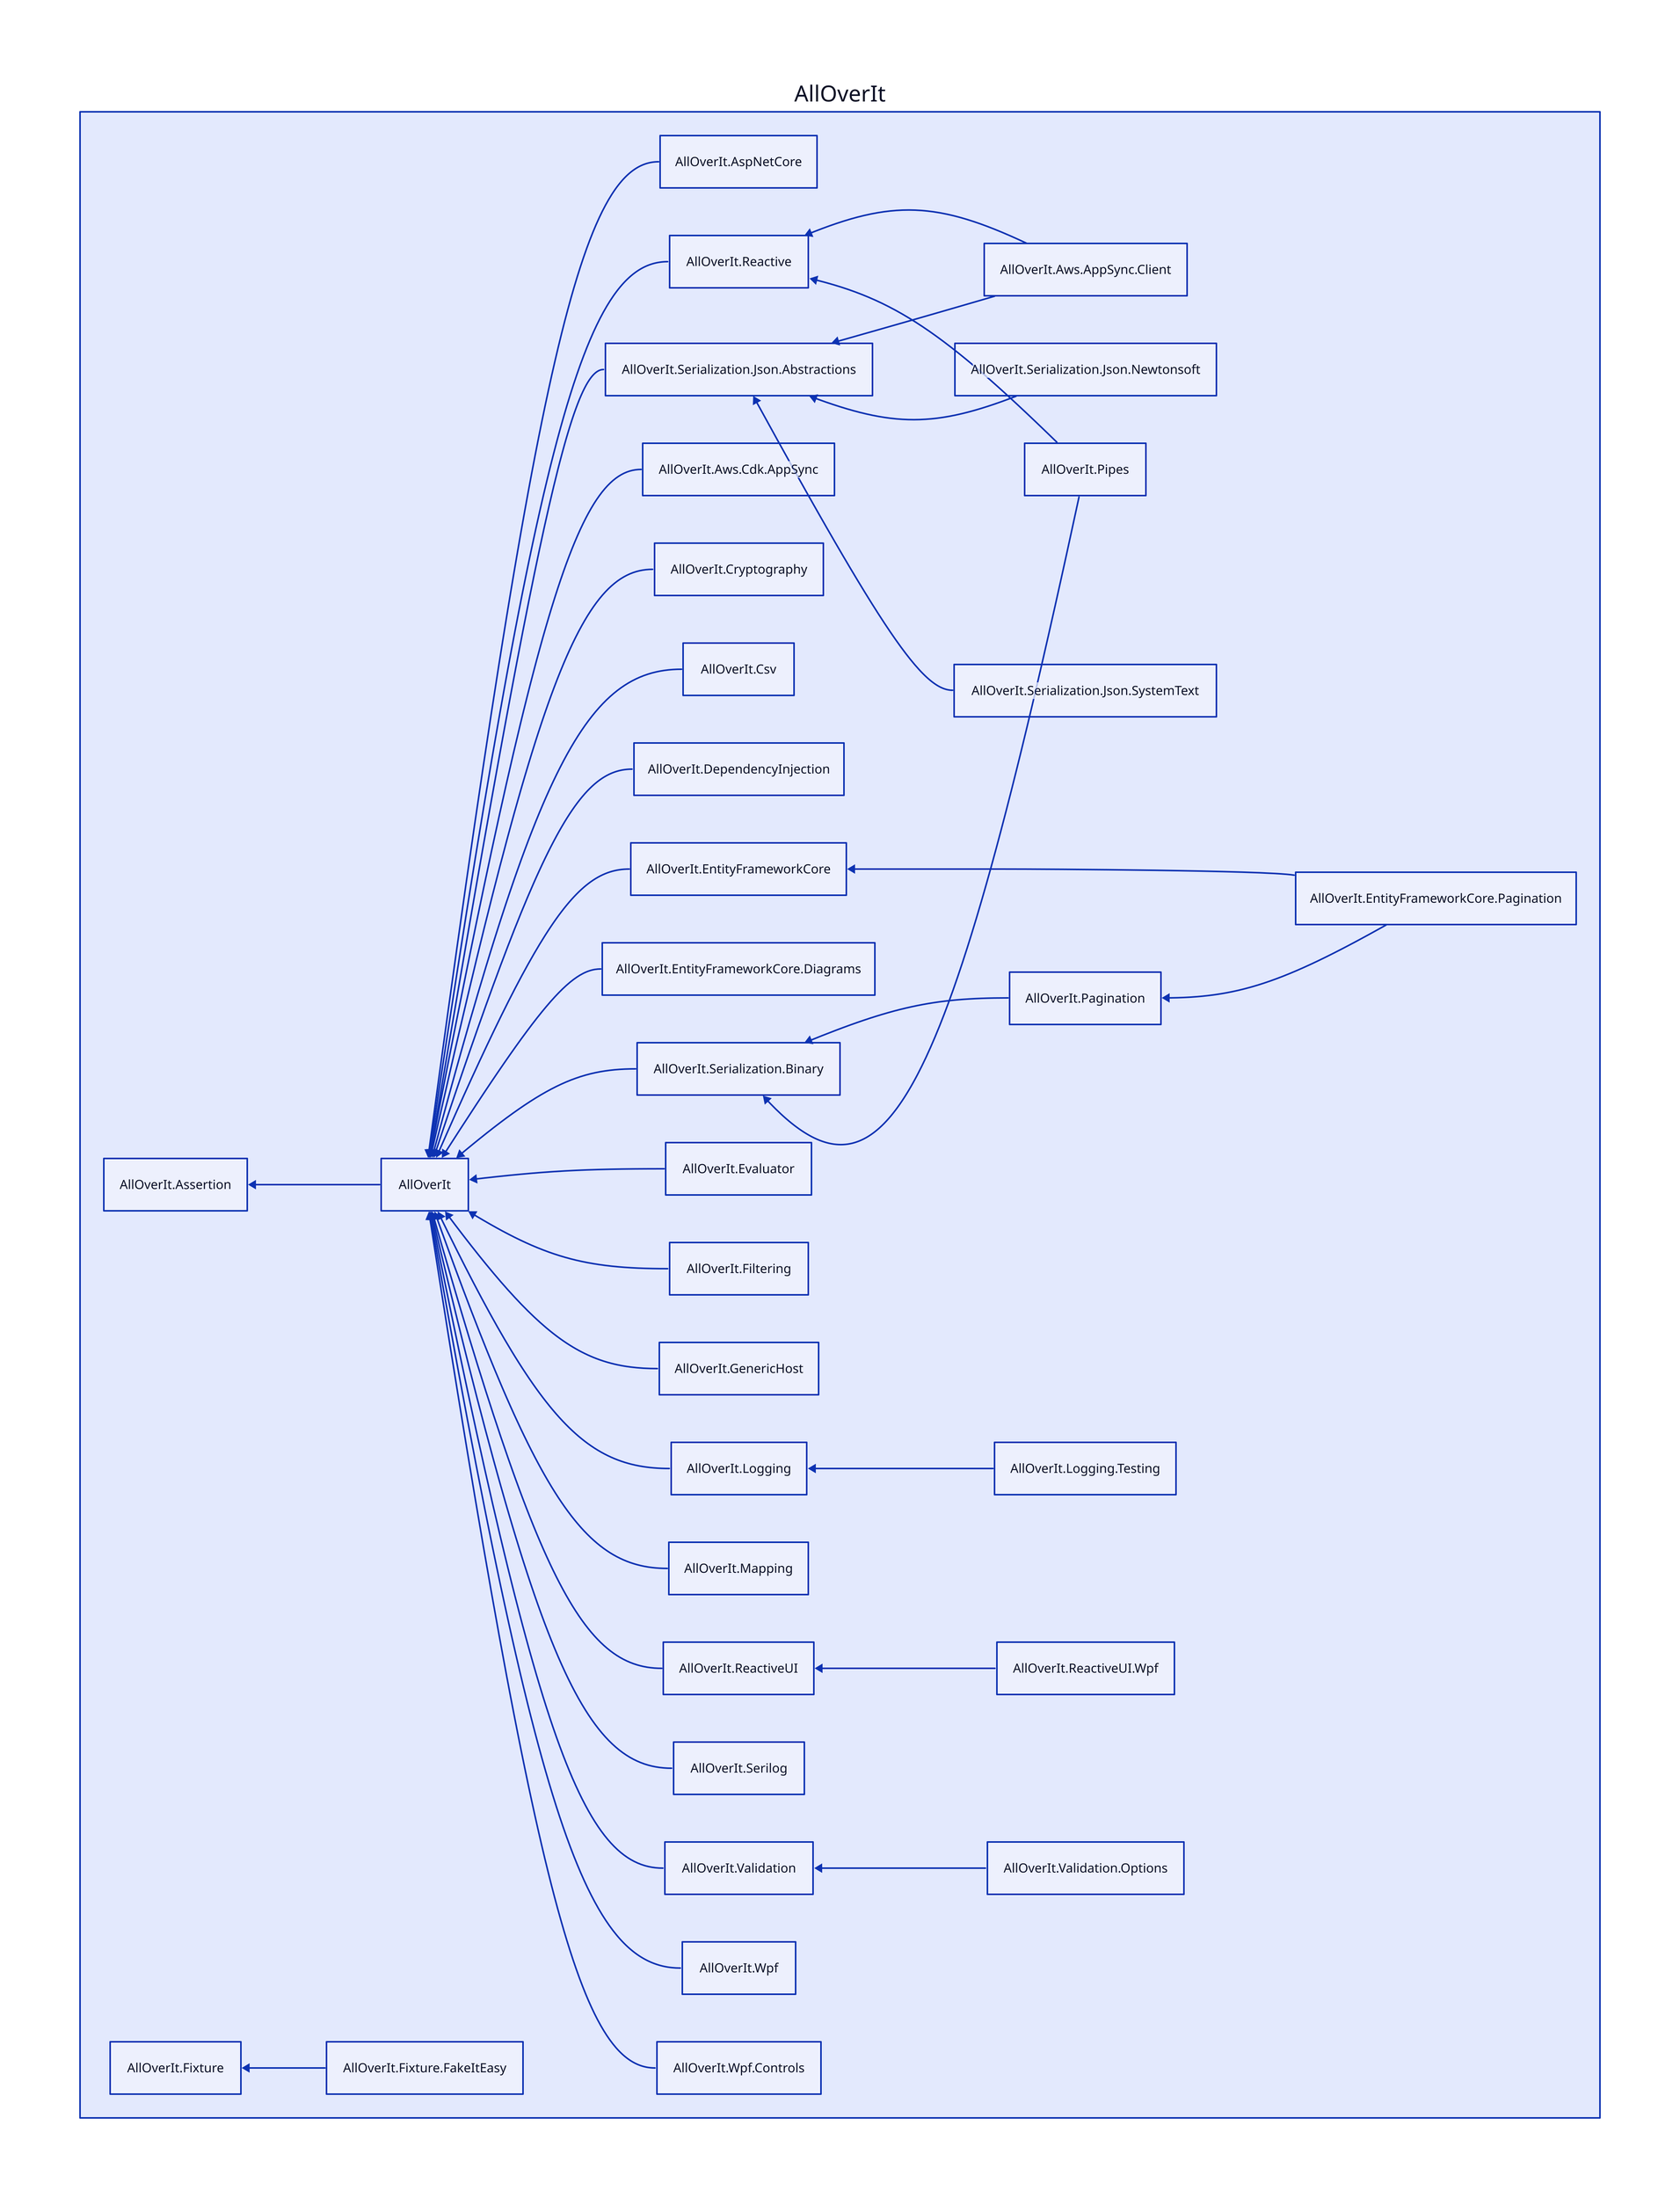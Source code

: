 direction: left

aoi: AllOverIt
aoi.alloverit: AllOverIt
aoi.alloverit-assertion: AllOverIt.Assertion
aoi.alloverit-assertion <- aoi.alloverit
aoi.alloverit-aspnetcore: AllOverIt.AspNetCore
aoi.alloverit <- aoi.alloverit-aspnetcore
aoi.alloverit-aws-appsync-client: AllOverIt.Aws.AppSync.Client
aoi.alloverit-reactive: AllOverIt.Reactive
aoi.alloverit <- aoi.alloverit-reactive
aoi.alloverit-reactive <- aoi.alloverit-aws-appsync-client
aoi.alloverit-serialization-json-abstractions: AllOverIt.Serialization.Json.Abstractions
aoi.alloverit <- aoi.alloverit-serialization-json-abstractions
aoi.alloverit-serialization-json-abstractions <- aoi.alloverit-aws-appsync-client
aoi.alloverit-aws-cdk-appsync: AllOverIt.Aws.Cdk.AppSync
aoi.alloverit <- aoi.alloverit-aws-cdk-appsync
aoi.alloverit-cryptography: AllOverIt.Cryptography
aoi.alloverit <- aoi.alloverit-cryptography
aoi.alloverit-csv: AllOverIt.Csv
aoi.alloverit <- aoi.alloverit-csv
aoi.alloverit-dependencyinjection: AllOverIt.DependencyInjection
aoi.alloverit <- aoi.alloverit-dependencyinjection
aoi.alloverit-entityframeworkcore: AllOverIt.EntityFrameworkCore
aoi.alloverit <- aoi.alloverit-entityframeworkcore
aoi.alloverit-entityframeworkcore-diagrams: AllOverIt.EntityFrameworkCore.Diagrams
aoi.alloverit <- aoi.alloverit-entityframeworkcore-diagrams
aoi.alloverit-entityframeworkcore-pagination: AllOverIt.EntityFrameworkCore.Pagination
aoi.alloverit-entityframeworkcore <- aoi.alloverit-entityframeworkcore-pagination
aoi.alloverit-pagination: AllOverIt.Pagination
aoi.alloverit-serialization-binary: AllOverIt.Serialization.Binary
aoi.alloverit <- aoi.alloverit-serialization-binary
aoi.alloverit-serialization-binary <- aoi.alloverit-pagination
aoi.alloverit-pagination <- aoi.alloverit-entityframeworkcore-pagination
aoi.alloverit-evaluator: AllOverIt.Evaluator
aoi.alloverit <- aoi.alloverit-evaluator
aoi.alloverit-filtering: AllOverIt.Filtering
aoi.alloverit <- aoi.alloverit-filtering
aoi.alloverit-fixture: AllOverIt.Fixture
aoi.alloverit-fixture-fakeiteasy: AllOverIt.Fixture.FakeItEasy
aoi.alloverit-fixture <- aoi.alloverit-fixture-fakeiteasy
aoi.alloverit-generichost: AllOverIt.GenericHost
aoi.alloverit <- aoi.alloverit-generichost
aoi.alloverit-logging: AllOverIt.Logging
aoi.alloverit <- aoi.alloverit-logging
aoi.alloverit-logging-testing: AllOverIt.Logging.Testing
aoi.alloverit-logging <- aoi.alloverit-logging-testing
aoi.alloverit-mapping: AllOverIt.Mapping
aoi.alloverit <- aoi.alloverit-mapping
aoi.alloverit-pipes: AllOverIt.Pipes
aoi.alloverit-serialization-binary <- aoi.alloverit-pipes
aoi.alloverit-reactive <- aoi.alloverit-pipes
aoi.alloverit-reactiveui: AllOverIt.ReactiveUI
aoi.alloverit <- aoi.alloverit-reactiveui
aoi.alloverit-reactiveui-wpf: AllOverIt.ReactiveUI.Wpf
aoi.alloverit-reactiveui <- aoi.alloverit-reactiveui-wpf
aoi.alloverit-serialization-json-newtonsoft: AllOverIt.Serialization.Json.Newtonsoft
aoi.alloverit-serialization-json-abstractions <- aoi.alloverit-serialization-json-newtonsoft
aoi.alloverit-serialization-json-systemtext: AllOverIt.Serialization.Json.SystemText
aoi.alloverit-serialization-json-abstractions <- aoi.alloverit-serialization-json-systemtext
aoi.alloverit-serilog: AllOverIt.Serilog
aoi.alloverit <- aoi.alloverit-serilog
aoi.alloverit-validation: AllOverIt.Validation
aoi.alloverit <- aoi.alloverit-validation
aoi.alloverit-validation-options: AllOverIt.Validation.Options
aoi.alloverit-validation <- aoi.alloverit-validation-options
aoi.alloverit-wpf: AllOverIt.Wpf
aoi.alloverit <- aoi.alloverit-wpf
aoi.alloverit-wpf-controls: AllOverIt.Wpf.Controls
aoi.alloverit <- aoi.alloverit-wpf-controls
